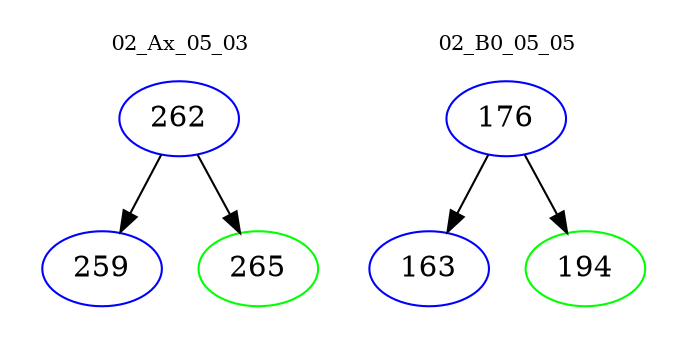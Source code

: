 digraph{
subgraph cluster_0 {
color = white
label = "02_Ax_05_03";
fontsize=10;
T0_262 [label="262", color="blue"]
T0_262 -> T0_259 [color="black"]
T0_259 [label="259", color="blue"]
T0_262 -> T0_265 [color="black"]
T0_265 [label="265", color="green"]
}
subgraph cluster_1 {
color = white
label = "02_B0_05_05";
fontsize=10;
T1_176 [label="176", color="blue"]
T1_176 -> T1_163 [color="black"]
T1_163 [label="163", color="blue"]
T1_176 -> T1_194 [color="black"]
T1_194 [label="194", color="green"]
}
}
